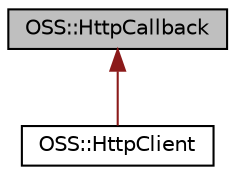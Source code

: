 digraph "OSS::HttpCallback"
{
  edge [fontname="Helvetica",fontsize="10",labelfontname="Helvetica",labelfontsize="10"];
  node [fontname="Helvetica",fontsize="10",shape=record];
  Node1 [label="OSS::HttpCallback",height=0.2,width=0.4,color="black", fillcolor="grey75", style="filled" fontcolor="black"];
  Node1 -> Node2 [dir="back",color="firebrick4",fontsize="10",style="solid",fontname="Helvetica"];
  Node2 [label="OSS::HttpClient",height=0.2,width=0.4,color="black", fillcolor="white", style="filled",URL="$class_o_s_s_1_1_http_client.html"];
}
